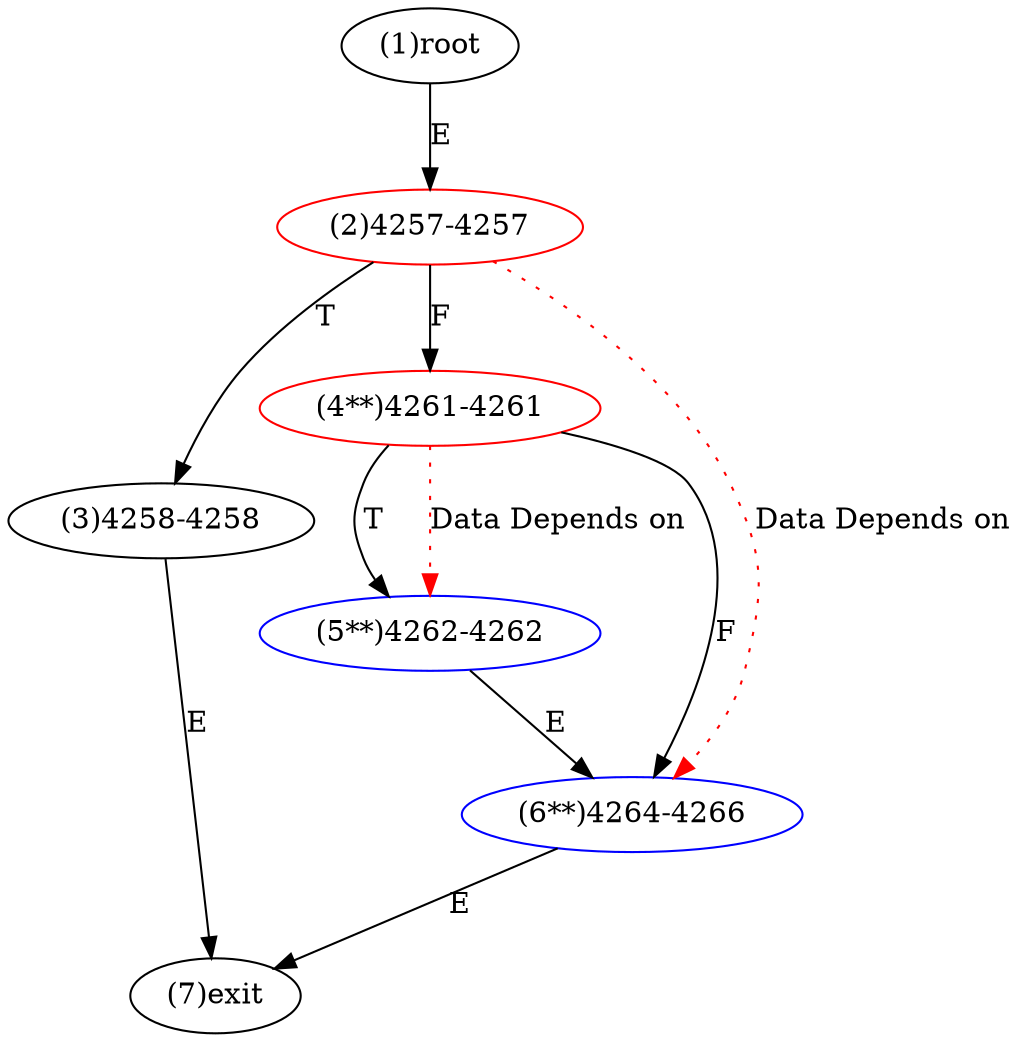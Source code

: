 digraph "" { 
1[ label="(1)root"];
2[ label="(2)4257-4257",color=red];
3[ label="(3)4258-4258"];
4[ label="(4**)4261-4261",color=red];
5[ label="(5**)4262-4262",color=blue];
6[ label="(6**)4264-4266",color=blue];
7[ label="(7)exit"];
1->2[ label="E"];
2->4[ label="F"];
2->3[ label="T"];
3->7[ label="E"];
4->6[ label="F"];
4->5[ label="T"];
5->6[ label="E"];
6->7[ label="E"];
2->6[ color="red" label="Data Depends on" style = dotted ];
4->5[ color="red" label="Data Depends on" style = dotted ];
}